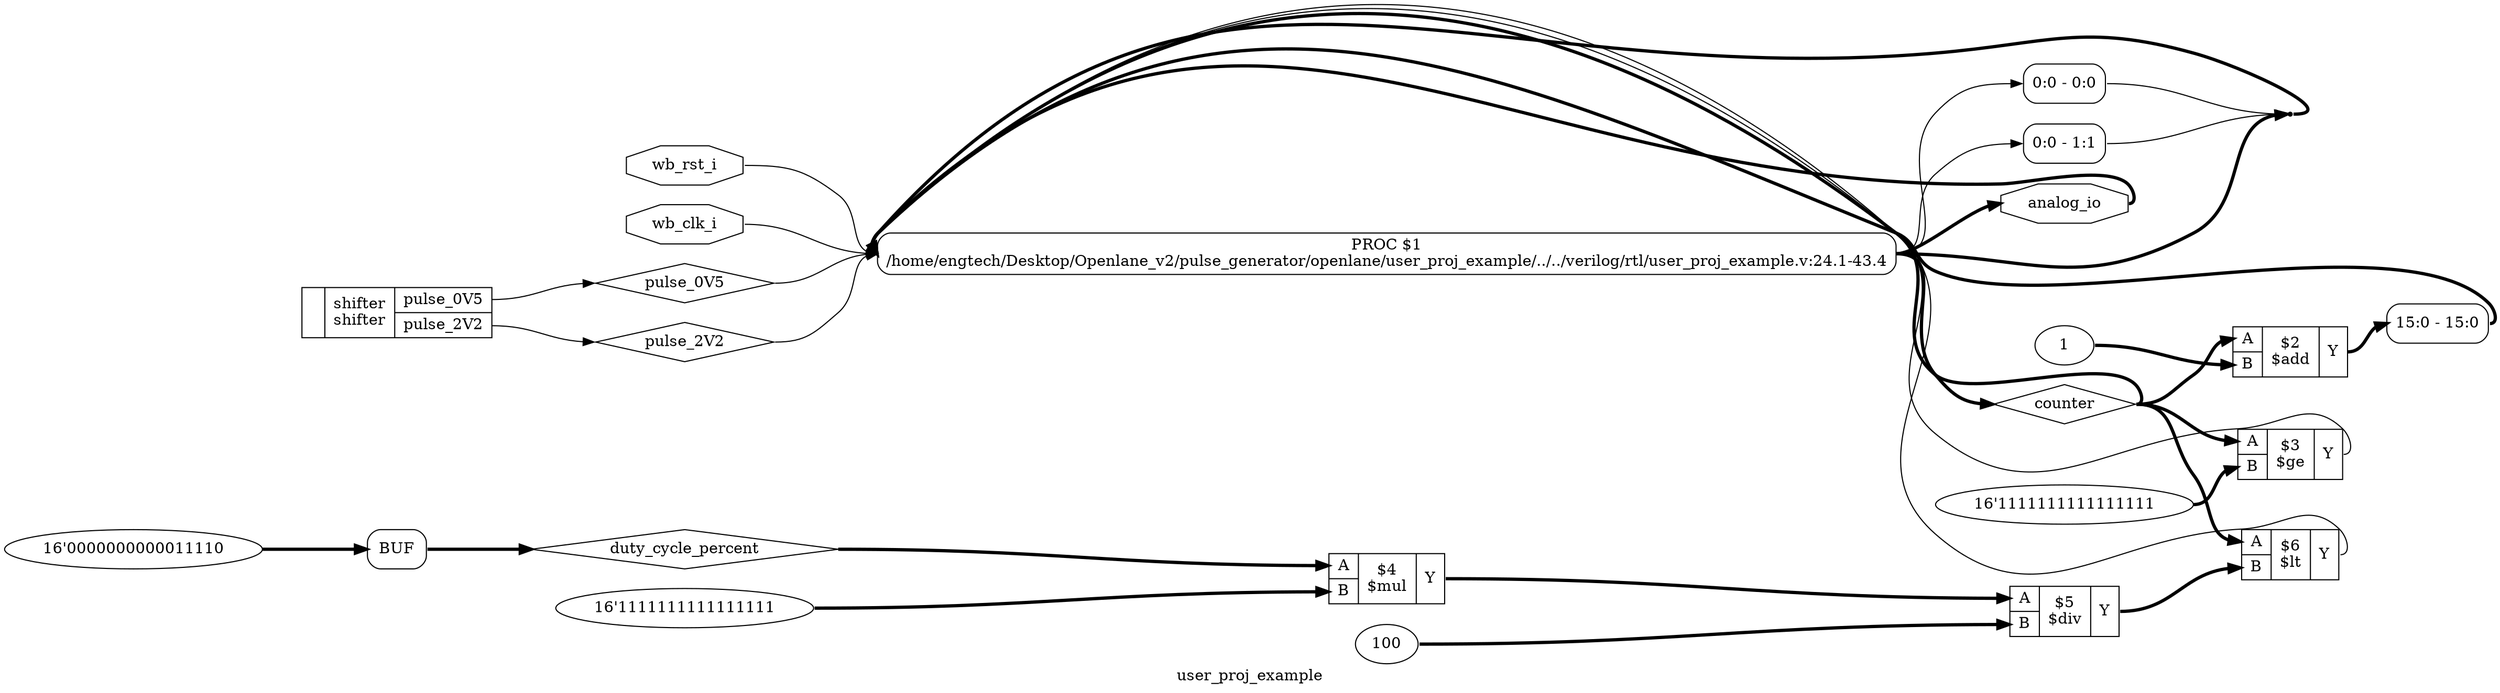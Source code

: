 digraph "user_proj_example" {
label="user_proj_example";
rankdir="LR";
remincross=true;
n8 [ shape=diamond, label="pulse_0V5", color="black", fontcolor="black" ];
n9 [ shape=diamond, label="pulse_2V2", color="black", fontcolor="black" ];
n10 [ shape=diamond, label="counter", color="black", fontcolor="black" ];
n11 [ shape=diamond, label="duty_cycle_percent", color="black", fontcolor="black" ];
n12 [ shape=octagon, label="analog_io", color="black", fontcolor="black" ];
n13 [ shape=octagon, label="wb_rst_i", color="black", fontcolor="black" ];
n14 [ shape=octagon, label="wb_clk_i", color="black", fontcolor="black" ];
c15 [ shape=record, label="{{}|shifter\nshifter|{<p8> pulse_0V5|<p9> pulse_2V2}}",  ];
c19 [ shape=record, label="{{<p16> A|<p17> B}|$6\n$lt|{<p18> Y}}",  ];
v0 [ label="100" ];
c20 [ shape=record, label="{{<p16> A|<p17> B}|$5\n$div|{<p18> Y}}",  ];
v1 [ label="16'1111111111111111" ];
c21 [ shape=record, label="{{<p16> A|<p17> B}|$4\n$mul|{<p18> Y}}",  ];
v2 [ label="16'1111111111111111" ];
c22 [ shape=record, label="{{<p16> A|<p17> B}|$3\n$ge|{<p18> Y}}",  ];
v3 [ label="1" ];
c23 [ shape=record, label="{{<p16> A|<p17> B}|$2\n$add|{<p18> Y}}",  ];
x5 [ shape=record, style=rounded, label="<s0> 15:0 - 15:0 ", color="black", fontcolor="black" ];
x6 [ shape=record, style=rounded, label="<s0> 0:0 - 0:0 ", color="black", fontcolor="black" ];
x7 [ shape=record, style=rounded, label="<s0> 0:0 - 1:1 ", color="black", fontcolor="black" ];
p4 [shape=box, style=rounded, label="PROC $1\n/home/engtech/Desktop/Openlane_v2/pulse_generator/openlane/user_proj_example/../../verilog/rtl/user_proj_example.v:24.1-43.4"];
v8 [ label="16'0000000000011110" ];
x9 [shape=box, style=rounded, label="BUF", ];
c19:p18:e -> p4:w [color="black", fontcolor="black", label=""];
p4:e -> n10:w [color="black", fontcolor="black", style="setlinewidth(3)", label=""];
n10:e -> c19:p16:w [color="black", fontcolor="black", style="setlinewidth(3)", label=""];
n10:e -> c22:p16:w [color="black", fontcolor="black", style="setlinewidth(3)", label=""];
n10:e -> c23:p16:w [color="black", fontcolor="black", style="setlinewidth(3)", label=""];
n10:e -> p4:w [color="black", fontcolor="black", style="setlinewidth(3)", label=""];
x9:e -> n11:w [color="black", fontcolor="black", style="setlinewidth(3)", label=""];
n11:e -> c21:p16:w [color="black", fontcolor="black", style="setlinewidth(3)", label=""];
p4:e -> n12:w [color="black", fontcolor="black", style="setlinewidth(3)", label=""];
n12:e -> p4:w [color="black", fontcolor="black", style="setlinewidth(3)", label=""];
n13:e -> p4:w [color="black", fontcolor="black", label=""];
n14:e -> p4:w [color="black", fontcolor="black", label=""];
c20:p18:e -> c19:p17:w [color="black", fontcolor="black", style="setlinewidth(3)", label=""];
c21:p18:e -> c20:p16:w [color="black", fontcolor="black", style="setlinewidth(3)", label=""];
c22:p18:e -> p4:w [color="black", fontcolor="black", label=""];
c23:p18:e -> x5:s0:w [color="black", fontcolor="black", style="setlinewidth(3)", label=""];
n7 [ shape=point ];
p4:e -> n7:w [color="black", fontcolor="black", style="setlinewidth(3)", label=""];
x6:s0:e -> n7:w [color="black", fontcolor="black", label=""];
x7:s0:e -> n7:w [color="black", fontcolor="black", label=""];
n7:e -> p4:w [color="black", fontcolor="black", style="setlinewidth(3)", label=""];
c15:p8:e -> n8:w [color="black", fontcolor="black", label=""];
n8:e -> p4:w [color="black", fontcolor="black", label=""];
c15:p9:e -> n9:w [color="black", fontcolor="black", label=""];
n9:e -> p4:w [color="black", fontcolor="black", label=""];
v0:e -> c20:p17:w [color="black", fontcolor="black", style="setlinewidth(3)", label=""];
v1:e -> c21:p17:w [color="black", fontcolor="black", style="setlinewidth(3)", label=""];
v2:e -> c22:p17:w [color="black", fontcolor="black", style="setlinewidth(3)", label=""];
v3:e -> c23:p17:w [color="black", fontcolor="black", style="setlinewidth(3)", label=""];
v8:e -> x9:w [color="black", fontcolor="black", style="setlinewidth(3)", label=""];
x5:e -> p4:w [color="black", fontcolor="black", style="setlinewidth(3)", label=""];
p4:e -> x6:w [color="black", fontcolor="black", label=""];
p4:e -> x7:w [color="black", fontcolor="black", label=""];
}
